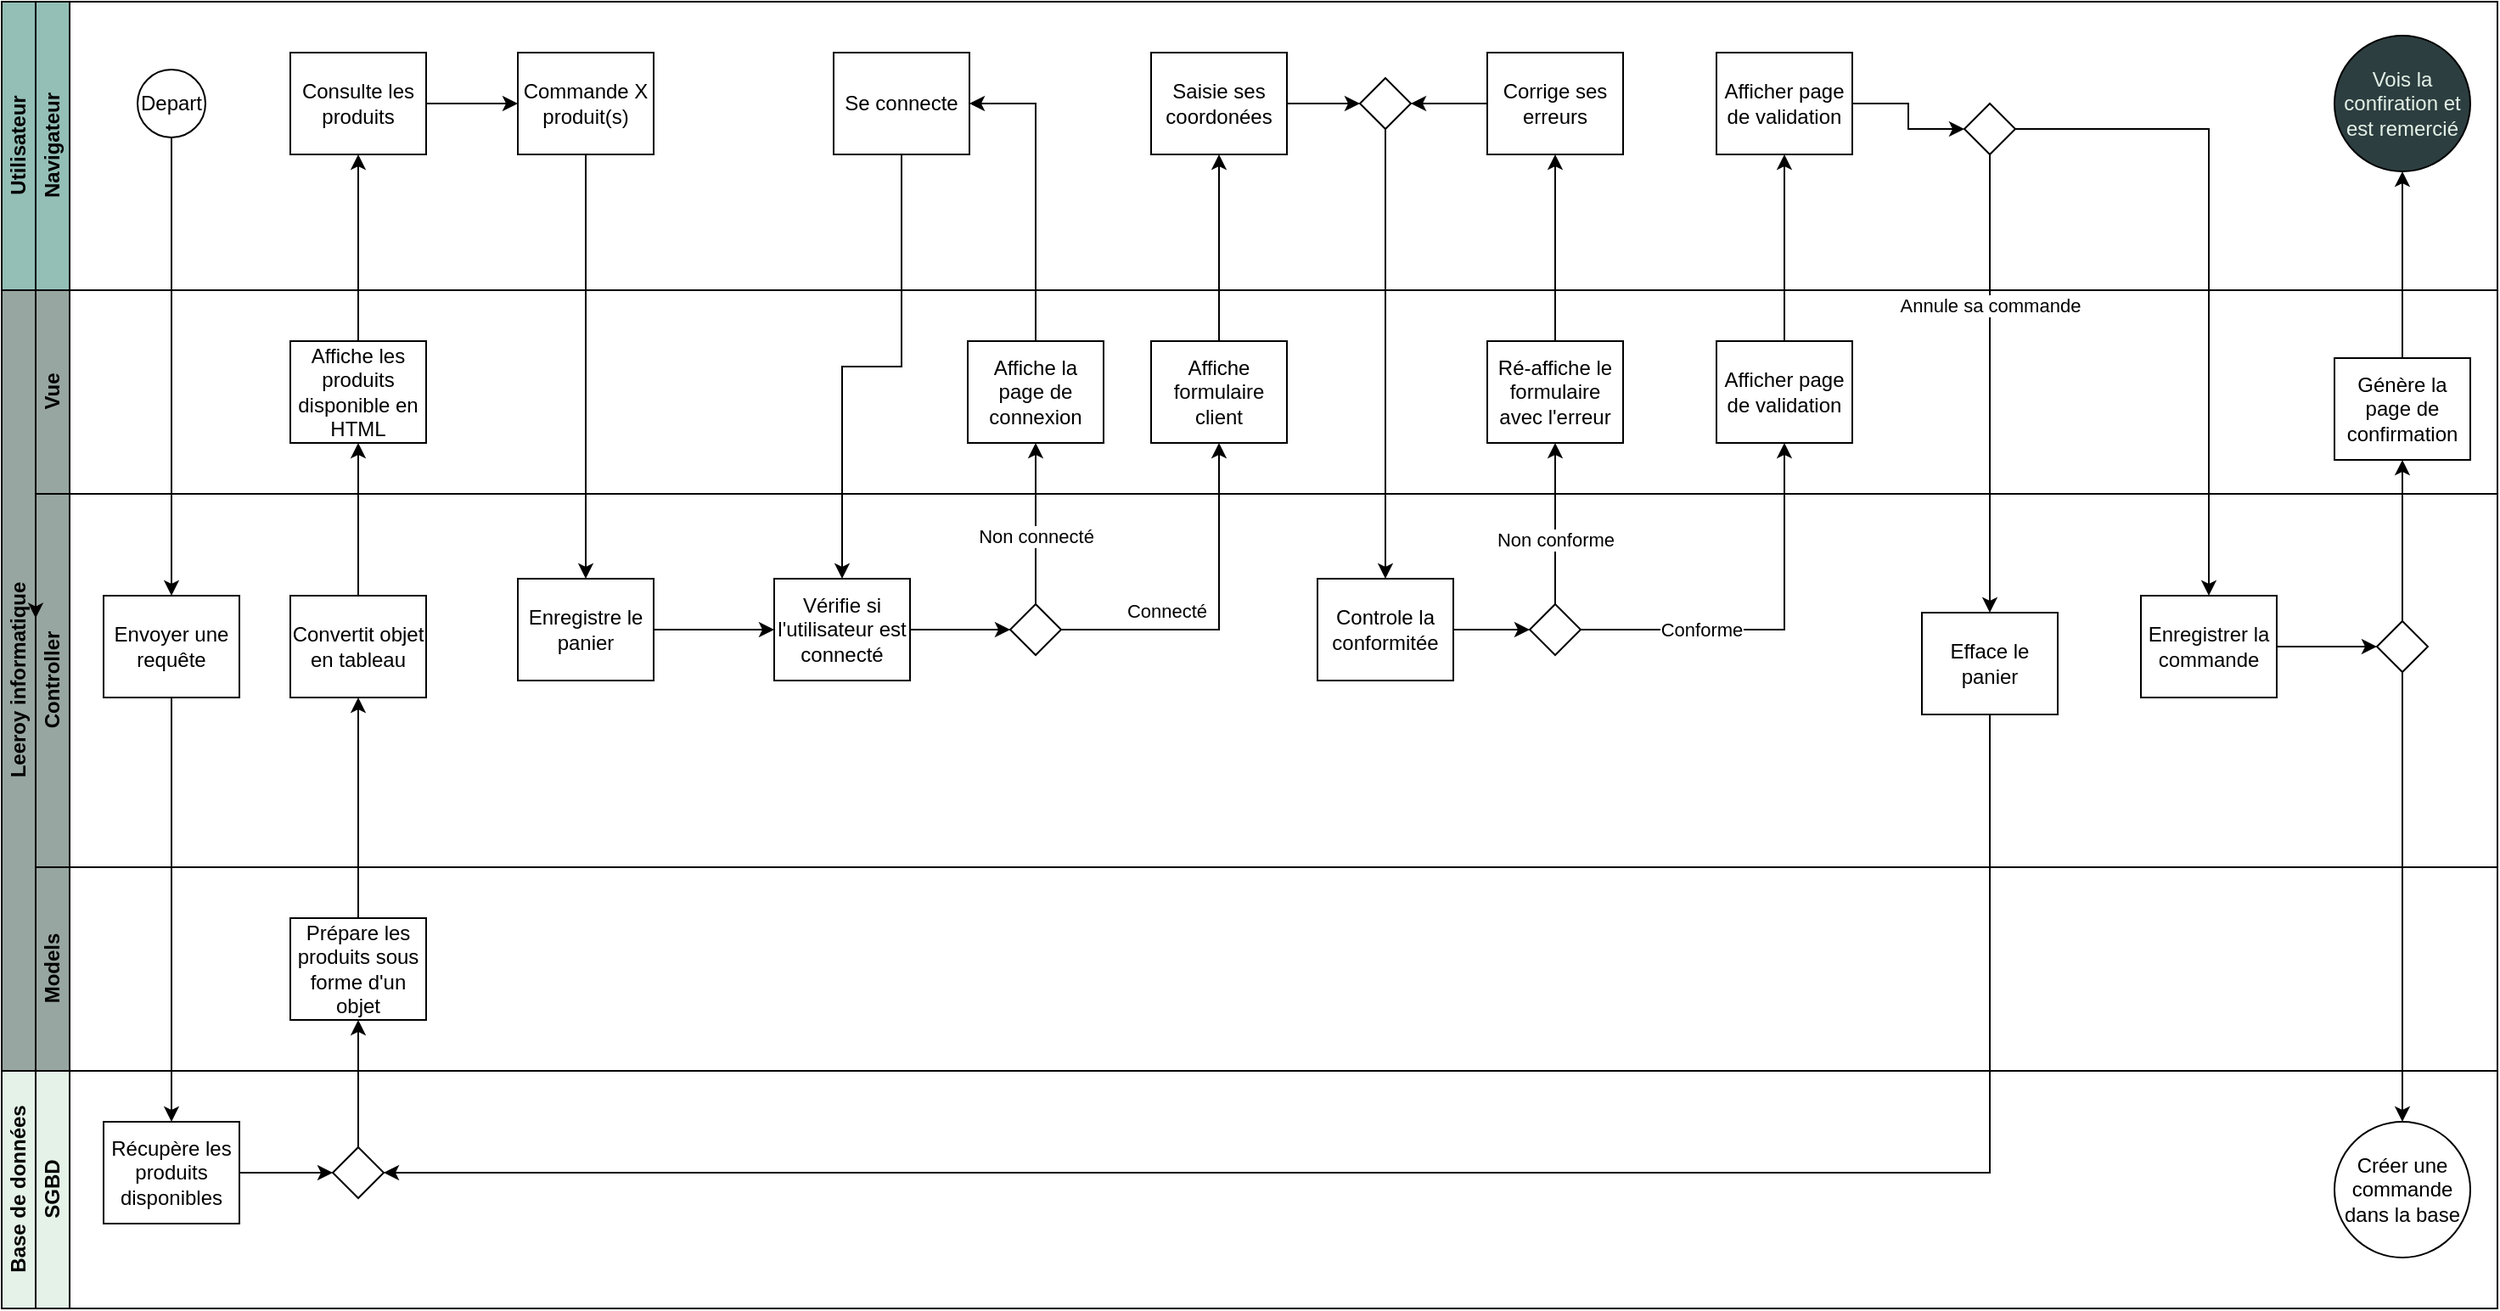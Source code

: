 <mxfile version="24.2.9" type="device" pages="2">
  <diagram id="prtHgNgQTEPvFCAcTncT" name="Utilisation de l&#39;application">
    <mxGraphModel dx="2314" dy="792" grid="1" gridSize="10" guides="1" tooltips="1" connect="1" arrows="1" fold="1" page="1" pageScale="1" pageWidth="827" pageHeight="1169" math="0" shadow="0">
      <root>
        <mxCell id="0" />
        <mxCell id="1" parent="0" />
        <mxCell id="dNxyNK7c78bLwvsdeMH5-19" value="Utilisateur" style="swimlane;html=1;childLayout=stackLayout;resizeParent=1;resizeParentMax=0;horizontal=0;startSize=20;horizontalStack=0;fillColor=#93bfb7;" parent="1" vertex="1">
          <mxGeometry x="70" y="39" width="1470" height="170" as="geometry" />
        </mxCell>
        <mxCell id="dNxyNK7c78bLwvsdeMH5-20" value="Navigateur" style="swimlane;html=1;startSize=20;horizontal=0;fillColor=#93bfb7;" parent="dNxyNK7c78bLwvsdeMH5-19" vertex="1">
          <mxGeometry x="20" width="1450" height="170" as="geometry" />
        </mxCell>
        <mxCell id="qhhqupfQZyrAYyY_Bkdy-48" value="Commande X produit(s)" style="rounded=0;whiteSpace=wrap;html=1;fontFamily=Helvetica;fontSize=12;fontColor=#000000;align=center;" parent="dNxyNK7c78bLwvsdeMH5-20" vertex="1">
          <mxGeometry x="284" y="30" width="80" height="60" as="geometry" />
        </mxCell>
        <mxCell id="dNxyNK7c78bLwvsdeMH5-23" value="Depart" style="ellipse;whiteSpace=wrap;html=1;" parent="dNxyNK7c78bLwvsdeMH5-20" vertex="1">
          <mxGeometry x="60" y="40" width="40" height="40" as="geometry" />
        </mxCell>
        <mxCell id="eh8Jz-UBKYxob1HKyFLW-2" value="Consulte les produits" style="rounded=0;whiteSpace=wrap;html=1;fontFamily=Helvetica;fontSize=12;fontColor=#000000;align=center;" parent="dNxyNK7c78bLwvsdeMH5-20" vertex="1">
          <mxGeometry x="150" y="30" width="80" height="60" as="geometry" />
        </mxCell>
        <mxCell id="eh8Jz-UBKYxob1HKyFLW-4" style="edgeStyle=orthogonalEdgeStyle;rounded=0;orthogonalLoop=1;jettySize=auto;html=1;entryX=0;entryY=0.5;entryDx=0;entryDy=0;exitX=1;exitY=0.5;exitDx=0;exitDy=0;" parent="dNxyNK7c78bLwvsdeMH5-20" source="eh8Jz-UBKYxob1HKyFLW-2" target="qhhqupfQZyrAYyY_Bkdy-48" edge="1">
          <mxGeometry relative="1" as="geometry">
            <mxPoint x="280" y="310" as="sourcePoint" />
            <mxPoint x="280" y="220" as="targetPoint" />
          </mxGeometry>
        </mxCell>
        <mxCell id="m7fyitP-7A23Kn7Wmupg-9" style="edgeStyle=orthogonalEdgeStyle;rounded=0;orthogonalLoop=1;jettySize=auto;html=1;entryX=0;entryY=0.5;entryDx=0;entryDy=0;" edge="1" parent="dNxyNK7c78bLwvsdeMH5-20" source="eh8Jz-UBKYxob1HKyFLW-21" target="m7fyitP-7A23Kn7Wmupg-8">
          <mxGeometry relative="1" as="geometry" />
        </mxCell>
        <mxCell id="eh8Jz-UBKYxob1HKyFLW-21" value="Saisie ses coordonées" style="rounded=0;whiteSpace=wrap;html=1;fontFamily=Helvetica;fontSize=12;fontColor=#000000;align=center;" parent="dNxyNK7c78bLwvsdeMH5-20" vertex="1">
          <mxGeometry x="657" y="30" width="80" height="60" as="geometry" />
        </mxCell>
        <mxCell id="eh8Jz-UBKYxob1HKyFLW-9" value="Se connecte" style="rounded=0;whiteSpace=wrap;html=1;fontFamily=Helvetica;fontSize=12;fontColor=#000000;align=center;" parent="dNxyNK7c78bLwvsdeMH5-20" vertex="1">
          <mxGeometry x="470" y="30" width="80" height="60" as="geometry" />
        </mxCell>
        <mxCell id="m7fyitP-7A23Kn7Wmupg-8" value="" style="rhombus;whiteSpace=wrap;html=1;" vertex="1" parent="dNxyNK7c78bLwvsdeMH5-20">
          <mxGeometry x="780" y="45" width="30" height="30" as="geometry" />
        </mxCell>
        <mxCell id="m7fyitP-7A23Kn7Wmupg-13" style="edgeStyle=orthogonalEdgeStyle;rounded=0;orthogonalLoop=1;jettySize=auto;html=1;entryX=1;entryY=0.5;entryDx=0;entryDy=0;" edge="1" parent="dNxyNK7c78bLwvsdeMH5-20" source="m7fyitP-7A23Kn7Wmupg-11" target="m7fyitP-7A23Kn7Wmupg-8">
          <mxGeometry relative="1" as="geometry" />
        </mxCell>
        <mxCell id="m7fyitP-7A23Kn7Wmupg-11" value="Corrige ses erreurs" style="rounded=0;whiteSpace=wrap;html=1;fontFamily=Helvetica;fontSize=12;fontColor=#000000;align=center;" vertex="1" parent="dNxyNK7c78bLwvsdeMH5-20">
          <mxGeometry x="855" y="30" width="80" height="60" as="geometry" />
        </mxCell>
        <mxCell id="m7fyitP-7A23Kn7Wmupg-21" style="edgeStyle=orthogonalEdgeStyle;rounded=0;orthogonalLoop=1;jettySize=auto;html=1;entryX=0;entryY=0.5;entryDx=0;entryDy=0;" edge="1" parent="dNxyNK7c78bLwvsdeMH5-20" source="m7fyitP-7A23Kn7Wmupg-18" target="m7fyitP-7A23Kn7Wmupg-20">
          <mxGeometry relative="1" as="geometry" />
        </mxCell>
        <mxCell id="m7fyitP-7A23Kn7Wmupg-18" value="Afficher page de validation" style="rounded=0;whiteSpace=wrap;html=1;fontFamily=Helvetica;fontSize=12;fontColor=#000000;align=center;" vertex="1" parent="dNxyNK7c78bLwvsdeMH5-20">
          <mxGeometry x="990" y="30" width="80" height="60" as="geometry" />
        </mxCell>
        <mxCell id="m7fyitP-7A23Kn7Wmupg-20" value="" style="rhombus;whiteSpace=wrap;html=1;" vertex="1" parent="dNxyNK7c78bLwvsdeMH5-20">
          <mxGeometry x="1136" y="60" width="30" height="30" as="geometry" />
        </mxCell>
        <mxCell id="qhhqupfQZyrAYyY_Bkdy-61" value="&lt;font color=&quot;#e4f2e7&quot;&gt;Vois la confiration et est remercié&lt;br&gt;&lt;/font&gt;" style="ellipse;whiteSpace=wrap;html=1;fillColor=#2d3e40;" parent="dNxyNK7c78bLwvsdeMH5-20" vertex="1">
          <mxGeometry x="1354" y="20" width="80" height="80" as="geometry" />
        </mxCell>
        <mxCell id="qhhqupfQZyrAYyY_Bkdy-10" value="Leeroy informatique" style="swimlane;html=1;childLayout=stackLayout;resizeParent=1;resizeParentMax=0;horizontal=0;startSize=20;horizontalStack=0;fillColor=#97a6a0;" parent="1" vertex="1">
          <mxGeometry x="70" y="209" width="1470" height="460" as="geometry" />
        </mxCell>
        <mxCell id="qhhqupfQZyrAYyY_Bkdy-1" value="&lt;div&gt;Vue&lt;/div&gt;" style="swimlane;html=1;startSize=20;horizontal=0;fillColor=#97A6A0;" parent="qhhqupfQZyrAYyY_Bkdy-10" vertex="1">
          <mxGeometry x="20" width="1450" height="120" as="geometry" />
        </mxCell>
        <mxCell id="qhhqupfQZyrAYyY_Bkdy-46" value="Affiche les produits disponible en HTML" style="rounded=0;whiteSpace=wrap;html=1;fontFamily=Helvetica;fontSize=12;fontColor=#000000;align=center;" parent="qhhqupfQZyrAYyY_Bkdy-1" vertex="1">
          <mxGeometry x="150" y="30" width="80" height="60" as="geometry" />
        </mxCell>
        <mxCell id="eh8Jz-UBKYxob1HKyFLW-23" value="Affiche formulaire client" style="rounded=0;whiteSpace=wrap;html=1;fontFamily=Helvetica;fontSize=12;fontColor=#000000;align=center;" parent="qhhqupfQZyrAYyY_Bkdy-1" vertex="1">
          <mxGeometry x="657" y="30" width="80" height="60" as="geometry" />
        </mxCell>
        <mxCell id="C883Q7lBeglxTVEXpG0W-10" value="Affiche la page de connexion" style="rounded=0;whiteSpace=wrap;html=1;fontFamily=Helvetica;fontSize=12;fontColor=#000000;align=center;" vertex="1" parent="qhhqupfQZyrAYyY_Bkdy-1">
          <mxGeometry x="549" y="30" width="80" height="60" as="geometry" />
        </mxCell>
        <mxCell id="m7fyitP-7A23Kn7Wmupg-2" value="Ré-affiche le formulaire avec l&#39;erreur" style="rounded=0;whiteSpace=wrap;html=1;fontFamily=Helvetica;fontSize=12;fontColor=#000000;align=center;" vertex="1" parent="qhhqupfQZyrAYyY_Bkdy-1">
          <mxGeometry x="855" y="30" width="80" height="60" as="geometry" />
        </mxCell>
        <mxCell id="m7fyitP-7A23Kn7Wmupg-15" value="Afficher page de validation" style="rounded=0;whiteSpace=wrap;html=1;fontFamily=Helvetica;fontSize=12;fontColor=#000000;align=center;" vertex="1" parent="qhhqupfQZyrAYyY_Bkdy-1">
          <mxGeometry x="990" y="30" width="80" height="60" as="geometry" />
        </mxCell>
        <mxCell id="qhhqupfQZyrAYyY_Bkdy-11" value="Controller" style="swimlane;html=1;startSize=20;horizontal=0;fillColor=#97A6A0;" parent="qhhqupfQZyrAYyY_Bkdy-10" vertex="1">
          <mxGeometry x="20" y="120" width="1450" height="220" as="geometry" />
        </mxCell>
        <mxCell id="qhhqupfQZyrAYyY_Bkdy-43" value="Convertit objet en tableau" style="rounded=0;whiteSpace=wrap;html=1;fontFamily=Helvetica;fontSize=12;fontColor=#000000;align=center;" parent="qhhqupfQZyrAYyY_Bkdy-11" vertex="1">
          <mxGeometry x="150" y="60" width="80" height="60" as="geometry" />
        </mxCell>
        <mxCell id="m7fyitP-7A23Kn7Wmupg-4" style="edgeStyle=orthogonalEdgeStyle;rounded=0;orthogonalLoop=1;jettySize=auto;html=1;entryX=0;entryY=0.5;entryDx=0;entryDy=0;" edge="1" parent="qhhqupfQZyrAYyY_Bkdy-11" source="qhhqupfQZyrAYyY_Bkdy-151" target="m7fyitP-7A23Kn7Wmupg-3">
          <mxGeometry relative="1" as="geometry" />
        </mxCell>
        <mxCell id="qhhqupfQZyrAYyY_Bkdy-151" value="Controle la conformitée" style="rounded=0;whiteSpace=wrap;html=1;fontFamily=Helvetica;fontSize=12;fontColor=#000000;align=center;" parent="qhhqupfQZyrAYyY_Bkdy-11" vertex="1">
          <mxGeometry x="755" y="50" width="80" height="60" as="geometry" />
        </mxCell>
        <mxCell id="C883Q7lBeglxTVEXpG0W-5" style="edgeStyle=orthogonalEdgeStyle;rounded=0;orthogonalLoop=1;jettySize=auto;html=1;entryX=0;entryY=0.5;entryDx=0;entryDy=0;" edge="1" parent="qhhqupfQZyrAYyY_Bkdy-11" source="eh8Jz-UBKYxob1HKyFLW-19" target="C883Q7lBeglxTVEXpG0W-4">
          <mxGeometry relative="1" as="geometry" />
        </mxCell>
        <mxCell id="eh8Jz-UBKYxob1HKyFLW-19" value="Enregistre le panier" style="rounded=0;whiteSpace=wrap;html=1;fontFamily=Helvetica;fontSize=12;fontColor=#000000;align=center;" parent="qhhqupfQZyrAYyY_Bkdy-11" vertex="1">
          <mxGeometry x="284" y="50" width="80" height="60" as="geometry" />
        </mxCell>
        <mxCell id="C883Q7lBeglxTVEXpG0W-1" value="Envoyer une requête" style="rounded=0;whiteSpace=wrap;html=1;fontFamily=Helvetica;fontSize=12;fontColor=#000000;align=center;" vertex="1" parent="qhhqupfQZyrAYyY_Bkdy-11">
          <mxGeometry x="40" y="60" width="80" height="60" as="geometry" />
        </mxCell>
        <mxCell id="C883Q7lBeglxTVEXpG0W-7" style="edgeStyle=orthogonalEdgeStyle;rounded=0;orthogonalLoop=1;jettySize=auto;html=1;entryX=0;entryY=0.5;entryDx=0;entryDy=0;" edge="1" parent="qhhqupfQZyrAYyY_Bkdy-11" source="C883Q7lBeglxTVEXpG0W-4" target="C883Q7lBeglxTVEXpG0W-6">
          <mxGeometry relative="1" as="geometry" />
        </mxCell>
        <mxCell id="C883Q7lBeglxTVEXpG0W-4" value="Vérifie si l&#39;utilisateur est connecté" style="rounded=0;whiteSpace=wrap;html=1;fontFamily=Helvetica;fontSize=12;fontColor=#000000;align=center;" vertex="1" parent="qhhqupfQZyrAYyY_Bkdy-11">
          <mxGeometry x="435" y="50" width="80" height="60" as="geometry" />
        </mxCell>
        <mxCell id="C883Q7lBeglxTVEXpG0W-6" value="" style="rhombus;whiteSpace=wrap;html=1;" vertex="1" parent="qhhqupfQZyrAYyY_Bkdy-11">
          <mxGeometry x="574" y="65" width="30" height="30" as="geometry" />
        </mxCell>
        <mxCell id="m7fyitP-7A23Kn7Wmupg-3" value="" style="rhombus;whiteSpace=wrap;html=1;" vertex="1" parent="qhhqupfQZyrAYyY_Bkdy-11">
          <mxGeometry x="880" y="65" width="30" height="30" as="geometry" />
        </mxCell>
        <mxCell id="m7fyitP-7A23Kn7Wmupg-22" value="Enregistrer la commande" style="rounded=0;whiteSpace=wrap;html=1;fontFamily=Helvetica;fontSize=12;fontColor=#000000;align=center;" vertex="1" parent="qhhqupfQZyrAYyY_Bkdy-11">
          <mxGeometry x="1240" y="60" width="80" height="60" as="geometry" />
        </mxCell>
        <mxCell id="m7fyitP-7A23Kn7Wmupg-26" value="Efface le panier" style="rounded=0;whiteSpace=wrap;html=1;fontFamily=Helvetica;fontSize=12;fontColor=#000000;align=center;" vertex="1" parent="qhhqupfQZyrAYyY_Bkdy-11">
          <mxGeometry x="1111" y="70" width="80" height="60" as="geometry" />
        </mxCell>
        <mxCell id="qhhqupfQZyrAYyY_Bkdy-37" style="edgeStyle=orthogonalEdgeStyle;rounded=0;orthogonalLoop=1;jettySize=auto;html=1;exitX=0;exitY=0.25;exitDx=0;exitDy=0;entryX=0;entryY=0.333;entryDx=0;entryDy=0;entryPerimeter=0;" parent="qhhqupfQZyrAYyY_Bkdy-10" source="qhhqupfQZyrAYyY_Bkdy-11" target="qhhqupfQZyrAYyY_Bkdy-11" edge="1">
          <mxGeometry relative="1" as="geometry" />
        </mxCell>
        <mxCell id="qhhqupfQZyrAYyY_Bkdy-15" value="Models" style="swimlane;html=1;startSize=20;horizontal=0;fillColor=#97A6A0;" parent="qhhqupfQZyrAYyY_Bkdy-10" vertex="1">
          <mxGeometry x="20" y="340" width="1450" height="120" as="geometry" />
        </mxCell>
        <mxCell id="qhhqupfQZyrAYyY_Bkdy-40" value="Prépare les produits sous forme d&#39;un objet" style="rounded=0;whiteSpace=wrap;html=1;fontFamily=Helvetica;fontSize=12;fontColor=#000000;align=center;" parent="qhhqupfQZyrAYyY_Bkdy-15" vertex="1">
          <mxGeometry x="150" y="30" width="80" height="60" as="geometry" />
        </mxCell>
        <mxCell id="qhhqupfQZyrAYyY_Bkdy-44" value="" style="edgeStyle=orthogonalEdgeStyle;rounded=0;orthogonalLoop=1;jettySize=auto;html=1;" parent="qhhqupfQZyrAYyY_Bkdy-10" source="qhhqupfQZyrAYyY_Bkdy-40" target="qhhqupfQZyrAYyY_Bkdy-43" edge="1">
          <mxGeometry relative="1" as="geometry" />
        </mxCell>
        <mxCell id="qhhqupfQZyrAYyY_Bkdy-47" style="edgeStyle=orthogonalEdgeStyle;rounded=0;orthogonalLoop=1;jettySize=auto;html=1;entryX=0.5;entryY=1;entryDx=0;entryDy=0;" parent="qhhqupfQZyrAYyY_Bkdy-10" source="qhhqupfQZyrAYyY_Bkdy-43" target="qhhqupfQZyrAYyY_Bkdy-46" edge="1">
          <mxGeometry relative="1" as="geometry" />
        </mxCell>
        <mxCell id="C883Q7lBeglxTVEXpG0W-8" style="edgeStyle=orthogonalEdgeStyle;rounded=0;orthogonalLoop=1;jettySize=auto;html=1;entryX=0.5;entryY=1;entryDx=0;entryDy=0;" edge="1" parent="qhhqupfQZyrAYyY_Bkdy-10" source="C883Q7lBeglxTVEXpG0W-6" target="eh8Jz-UBKYxob1HKyFLW-23">
          <mxGeometry relative="1" as="geometry" />
        </mxCell>
        <mxCell id="C883Q7lBeglxTVEXpG0W-9" value="Connecté" style="edgeLabel;html=1;align=center;verticalAlign=middle;resizable=0;points=[];" vertex="1" connectable="0" parent="C883Q7lBeglxTVEXpG0W-8">
          <mxGeometry x="-0.31" y="-1" relative="1" as="geometry">
            <mxPoint x="-8" y="-12" as="offset" />
          </mxGeometry>
        </mxCell>
        <mxCell id="C883Q7lBeglxTVEXpG0W-11" style="edgeStyle=orthogonalEdgeStyle;rounded=0;orthogonalLoop=1;jettySize=auto;html=1;entryX=0.5;entryY=1;entryDx=0;entryDy=0;" edge="1" parent="qhhqupfQZyrAYyY_Bkdy-10" source="C883Q7lBeglxTVEXpG0W-6" target="C883Q7lBeglxTVEXpG0W-10">
          <mxGeometry relative="1" as="geometry" />
        </mxCell>
        <mxCell id="C883Q7lBeglxTVEXpG0W-12" value="Non connecté" style="edgeLabel;html=1;align=center;verticalAlign=middle;resizable=0;points=[];" vertex="1" connectable="0" parent="C883Q7lBeglxTVEXpG0W-11">
          <mxGeometry x="-0.158" relative="1" as="geometry">
            <mxPoint as="offset" />
          </mxGeometry>
        </mxCell>
        <mxCell id="m7fyitP-7A23Kn7Wmupg-7" style="edgeStyle=orthogonalEdgeStyle;rounded=0;orthogonalLoop=1;jettySize=auto;html=1;entryX=0.5;entryY=1;entryDx=0;entryDy=0;" edge="1" parent="qhhqupfQZyrAYyY_Bkdy-10" source="m7fyitP-7A23Kn7Wmupg-3" target="m7fyitP-7A23Kn7Wmupg-2">
          <mxGeometry relative="1" as="geometry" />
        </mxCell>
        <mxCell id="m7fyitP-7A23Kn7Wmupg-14" value="Non conforme" style="edgeLabel;html=1;align=center;verticalAlign=middle;resizable=0;points=[];" vertex="1" connectable="0" parent="m7fyitP-7A23Kn7Wmupg-7">
          <mxGeometry x="-0.2" relative="1" as="geometry">
            <mxPoint as="offset" />
          </mxGeometry>
        </mxCell>
        <mxCell id="m7fyitP-7A23Kn7Wmupg-16" style="edgeStyle=orthogonalEdgeStyle;rounded=0;orthogonalLoop=1;jettySize=auto;html=1;entryX=0.5;entryY=1;entryDx=0;entryDy=0;" edge="1" parent="qhhqupfQZyrAYyY_Bkdy-10" source="m7fyitP-7A23Kn7Wmupg-3" target="m7fyitP-7A23Kn7Wmupg-15">
          <mxGeometry relative="1" as="geometry" />
        </mxCell>
        <mxCell id="m7fyitP-7A23Kn7Wmupg-17" value="Conforme" style="edgeLabel;html=1;align=center;verticalAlign=middle;resizable=0;points=[];" vertex="1" connectable="0" parent="m7fyitP-7A23Kn7Wmupg-16">
          <mxGeometry x="-0.383" relative="1" as="geometry">
            <mxPoint as="offset" />
          </mxGeometry>
        </mxCell>
        <mxCell id="qhhqupfQZyrAYyY_Bkdy-22" value="Base de données" style="swimlane;html=1;childLayout=stackLayout;resizeParent=1;resizeParentMax=0;horizontal=0;startSize=20;horizontalStack=0;fillColor=#e4f2e7;" parent="1" vertex="1">
          <mxGeometry x="70" y="669" width="1470" height="140" as="geometry" />
        </mxCell>
        <mxCell id="qhhqupfQZyrAYyY_Bkdy-30" value="SGBD" style="swimlane;html=1;startSize=20;horizontal=0;fillColor=#E4F2E7;" parent="qhhqupfQZyrAYyY_Bkdy-22" vertex="1">
          <mxGeometry x="20" width="1450" height="140" as="geometry" />
        </mxCell>
        <mxCell id="m7fyitP-7A23Kn7Wmupg-32" style="edgeStyle=orthogonalEdgeStyle;rounded=0;orthogonalLoop=1;jettySize=auto;html=1;entryX=0;entryY=0.5;entryDx=0;entryDy=0;" edge="1" parent="qhhqupfQZyrAYyY_Bkdy-30" source="qhhqupfQZyrAYyY_Bkdy-38" target="m7fyitP-7A23Kn7Wmupg-31">
          <mxGeometry relative="1" as="geometry" />
        </mxCell>
        <mxCell id="qhhqupfQZyrAYyY_Bkdy-38" value="Récupère les produits disponibles" style="rounded=0;whiteSpace=wrap;html=1;fontFamily=Helvetica;fontSize=12;fontColor=#000000;align=center;" parent="qhhqupfQZyrAYyY_Bkdy-30" vertex="1">
          <mxGeometry x="40" y="30" width="80" height="60" as="geometry" />
        </mxCell>
        <mxCell id="m7fyitP-7A23Kn7Wmupg-31" value="" style="rhombus;whiteSpace=wrap;html=1;" vertex="1" parent="qhhqupfQZyrAYyY_Bkdy-30">
          <mxGeometry x="175" y="45" width="30" height="30" as="geometry" />
        </mxCell>
        <mxCell id="eh8Jz-UBKYxob1HKyFLW-18" style="edgeStyle=orthogonalEdgeStyle;rounded=0;orthogonalLoop=1;jettySize=auto;html=1;entryX=0.5;entryY=1;entryDx=0;entryDy=0;" parent="1" source="qhhqupfQZyrAYyY_Bkdy-46" target="eh8Jz-UBKYxob1HKyFLW-2" edge="1">
          <mxGeometry relative="1" as="geometry" />
        </mxCell>
        <mxCell id="eh8Jz-UBKYxob1HKyFLW-20" style="edgeStyle=orthogonalEdgeStyle;rounded=0;orthogonalLoop=1;jettySize=auto;html=1;" parent="1" source="qhhqupfQZyrAYyY_Bkdy-48" target="eh8Jz-UBKYxob1HKyFLW-19" edge="1">
          <mxGeometry relative="1" as="geometry" />
        </mxCell>
        <mxCell id="eh8Jz-UBKYxob1HKyFLW-25" style="edgeStyle=orthogonalEdgeStyle;rounded=0;orthogonalLoop=1;jettySize=auto;html=1;entryX=0.5;entryY=1;entryDx=0;entryDy=0;" parent="1" source="eh8Jz-UBKYxob1HKyFLW-23" target="eh8Jz-UBKYxob1HKyFLW-21" edge="1">
          <mxGeometry relative="1" as="geometry" />
        </mxCell>
        <mxCell id="C883Q7lBeglxTVEXpG0W-2" style="edgeStyle=orthogonalEdgeStyle;rounded=0;orthogonalLoop=1;jettySize=auto;html=1;" edge="1" parent="1" source="dNxyNK7c78bLwvsdeMH5-23" target="C883Q7lBeglxTVEXpG0W-1">
          <mxGeometry relative="1" as="geometry" />
        </mxCell>
        <mxCell id="C883Q7lBeglxTVEXpG0W-3" style="edgeStyle=orthogonalEdgeStyle;rounded=0;orthogonalLoop=1;jettySize=auto;html=1;entryX=0.5;entryY=0;entryDx=0;entryDy=0;" edge="1" parent="1" source="C883Q7lBeglxTVEXpG0W-1" target="qhhqupfQZyrAYyY_Bkdy-38">
          <mxGeometry relative="1" as="geometry" />
        </mxCell>
        <mxCell id="C883Q7lBeglxTVEXpG0W-13" style="edgeStyle=orthogonalEdgeStyle;rounded=0;orthogonalLoop=1;jettySize=auto;html=1;entryX=1;entryY=0.5;entryDx=0;entryDy=0;" edge="1" parent="1" source="C883Q7lBeglxTVEXpG0W-10" target="eh8Jz-UBKYxob1HKyFLW-9">
          <mxGeometry relative="1" as="geometry" />
        </mxCell>
        <mxCell id="m7fyitP-7A23Kn7Wmupg-1" style="edgeStyle=orthogonalEdgeStyle;rounded=0;orthogonalLoop=1;jettySize=auto;html=1;entryX=0.5;entryY=0;entryDx=0;entryDy=0;" edge="1" parent="1" source="eh8Jz-UBKYxob1HKyFLW-9" target="C883Q7lBeglxTVEXpG0W-4">
          <mxGeometry relative="1" as="geometry" />
        </mxCell>
        <mxCell id="m7fyitP-7A23Kn7Wmupg-10" style="edgeStyle=orthogonalEdgeStyle;rounded=0;orthogonalLoop=1;jettySize=auto;html=1;entryX=0.5;entryY=0;entryDx=0;entryDy=0;" edge="1" parent="1" source="m7fyitP-7A23Kn7Wmupg-8" target="qhhqupfQZyrAYyY_Bkdy-151">
          <mxGeometry relative="1" as="geometry" />
        </mxCell>
        <mxCell id="m7fyitP-7A23Kn7Wmupg-12" style="edgeStyle=orthogonalEdgeStyle;rounded=0;orthogonalLoop=1;jettySize=auto;html=1;entryX=0.5;entryY=1;entryDx=0;entryDy=0;" edge="1" parent="1" source="m7fyitP-7A23Kn7Wmupg-2" target="m7fyitP-7A23Kn7Wmupg-11">
          <mxGeometry relative="1" as="geometry" />
        </mxCell>
        <mxCell id="m7fyitP-7A23Kn7Wmupg-19" style="edgeStyle=orthogonalEdgeStyle;rounded=0;orthogonalLoop=1;jettySize=auto;html=1;entryX=0.5;entryY=1;entryDx=0;entryDy=0;" edge="1" parent="1" source="m7fyitP-7A23Kn7Wmupg-15" target="m7fyitP-7A23Kn7Wmupg-18">
          <mxGeometry relative="1" as="geometry" />
        </mxCell>
        <mxCell id="m7fyitP-7A23Kn7Wmupg-25" style="edgeStyle=orthogonalEdgeStyle;rounded=0;orthogonalLoop=1;jettySize=auto;html=1;entryX=0;entryY=0.5;entryDx=0;entryDy=0;" edge="1" parent="1" source="m7fyitP-7A23Kn7Wmupg-22" target="E7iw2AZNS1cUvOjSSK3e-2">
          <mxGeometry relative="1" as="geometry" />
        </mxCell>
        <mxCell id="m7fyitP-7A23Kn7Wmupg-27" style="edgeStyle=orthogonalEdgeStyle;rounded=0;orthogonalLoop=1;jettySize=auto;html=1;entryX=0.5;entryY=0;entryDx=0;entryDy=0;" edge="1" parent="1" source="m7fyitP-7A23Kn7Wmupg-20" target="m7fyitP-7A23Kn7Wmupg-26">
          <mxGeometry relative="1" as="geometry" />
        </mxCell>
        <mxCell id="m7fyitP-7A23Kn7Wmupg-28" value="Annule sa commande" style="edgeLabel;html=1;align=center;verticalAlign=middle;resizable=0;points=[];" vertex="1" connectable="0" parent="m7fyitP-7A23Kn7Wmupg-27">
          <mxGeometry x="-0.345" relative="1" as="geometry">
            <mxPoint as="offset" />
          </mxGeometry>
        </mxCell>
        <mxCell id="m7fyitP-7A23Kn7Wmupg-33" style="edgeStyle=orthogonalEdgeStyle;rounded=0;orthogonalLoop=1;jettySize=auto;html=1;entryX=0.5;entryY=1;entryDx=0;entryDy=0;" edge="1" parent="1" source="m7fyitP-7A23Kn7Wmupg-31" target="qhhqupfQZyrAYyY_Bkdy-40">
          <mxGeometry relative="1" as="geometry" />
        </mxCell>
        <mxCell id="m7fyitP-7A23Kn7Wmupg-34" style="edgeStyle=orthogonalEdgeStyle;rounded=0;orthogonalLoop=1;jettySize=auto;html=1;entryX=1;entryY=0.5;entryDx=0;entryDy=0;" edge="1" parent="1" source="m7fyitP-7A23Kn7Wmupg-26" target="m7fyitP-7A23Kn7Wmupg-31">
          <mxGeometry relative="1" as="geometry">
            <Array as="points">
              <mxPoint x="1241" y="729" />
            </Array>
          </mxGeometry>
        </mxCell>
        <mxCell id="m7fyitP-7A23Kn7Wmupg-35" style="edgeStyle=orthogonalEdgeStyle;rounded=0;orthogonalLoop=1;jettySize=auto;html=1;" edge="1" parent="1" source="m7fyitP-7A23Kn7Wmupg-20" target="m7fyitP-7A23Kn7Wmupg-22">
          <mxGeometry relative="1" as="geometry" />
        </mxCell>
        <mxCell id="qhhqupfQZyrAYyY_Bkdy-73" value="Génère la page de confirmation" style="rounded=0;whiteSpace=wrap;html=1;fontFamily=Helvetica;fontSize=12;fontColor=#000000;align=center;" parent="1" vertex="1">
          <mxGeometry x="1444" y="249" width="80" height="60" as="geometry" />
        </mxCell>
        <mxCell id="E7iw2AZNS1cUvOjSSK3e-2" value="" style="rhombus;whiteSpace=wrap;html=1;" parent="1" vertex="1">
          <mxGeometry x="1469" y="404" width="30" height="30" as="geometry" />
        </mxCell>
        <mxCell id="E7iw2AZNS1cUvOjSSK3e-4" style="edgeStyle=orthogonalEdgeStyle;rounded=0;orthogonalLoop=1;jettySize=auto;html=1;entryX=0.5;entryY=1;entryDx=0;entryDy=0;" parent="1" source="E7iw2AZNS1cUvOjSSK3e-2" target="qhhqupfQZyrAYyY_Bkdy-73" edge="1">
          <mxGeometry relative="1" as="geometry" />
        </mxCell>
        <mxCell id="qhhqupfQZyrAYyY_Bkdy-77" style="edgeStyle=orthogonalEdgeStyle;rounded=0;orthogonalLoop=1;jettySize=auto;html=1;entryX=0.5;entryY=1;entryDx=0;entryDy=0;" parent="1" source="qhhqupfQZyrAYyY_Bkdy-73" target="qhhqupfQZyrAYyY_Bkdy-61" edge="1">
          <mxGeometry relative="1" as="geometry">
            <mxPoint x="1094" y="259" as="targetPoint" />
          </mxGeometry>
        </mxCell>
        <mxCell id="qhhqupfQZyrAYyY_Bkdy-191" value="Créer une commande dans la base" style="ellipse;whiteSpace=wrap;html=1;" parent="1" vertex="1">
          <mxGeometry x="1444" y="699" width="80" height="80" as="geometry" />
        </mxCell>
        <mxCell id="E7iw2AZNS1cUvOjSSK3e-6" style="edgeStyle=orthogonalEdgeStyle;rounded=0;orthogonalLoop=1;jettySize=auto;html=1;entryX=0.5;entryY=0;entryDx=0;entryDy=0;" parent="1" source="E7iw2AZNS1cUvOjSSK3e-2" target="qhhqupfQZyrAYyY_Bkdy-191" edge="1">
          <mxGeometry relative="1" as="geometry" />
        </mxCell>
      </root>
    </mxGraphModel>
  </diagram>
  <diagram id="eIj0XuvaNej8OMP5Ok3q" name="Consultatiuon d&#39;une page">
    <mxGraphModel dx="2314" dy="792" grid="1" gridSize="10" guides="1" tooltips="1" connect="1" arrows="1" fold="1" page="1" pageScale="1" pageWidth="1169" pageHeight="827" math="0" shadow="0">
      <root>
        <mxCell id="0" />
        <mxCell id="1" parent="0" />
        <mxCell id="RHSSwKCzxG4m3-yYmO0F-1" value="Utilisateur" style="swimlane;html=1;childLayout=stackLayout;resizeParent=1;resizeParentMax=0;horizontal=0;startSize=20;horizontalStack=0;fillColor=#93bfb7;" parent="1" vertex="1">
          <mxGeometry x="70" y="10" width="970" height="120" as="geometry" />
        </mxCell>
        <mxCell id="RHSSwKCzxG4m3-yYmO0F-2" value="Navigateur" style="swimlane;html=1;startSize=20;horizontal=0;fillColor=#93bfb7;" parent="RHSSwKCzxG4m3-yYmO0F-1" vertex="1">
          <mxGeometry x="20" width="950" height="120" as="geometry" />
        </mxCell>
        <mxCell id="RHSSwKCzxG4m3-yYmO0F-3" value="&lt;font color=&quot;#e4f2e7&quot;&gt;Vois la page&lt;br&gt;&lt;/font&gt;" style="ellipse;whiteSpace=wrap;html=1;fillColor=#2d3e40;" parent="RHSSwKCzxG4m3-yYmO0F-2" vertex="1">
          <mxGeometry x="860" y="10" width="80" height="80" as="geometry" />
        </mxCell>
        <mxCell id="ifs91l7yXh02rl6kVWBK-6" style="edgeStyle=orthogonalEdgeStyle;rounded=0;orthogonalLoop=1;jettySize=auto;html=1;entryX=0;entryY=0.5;entryDx=0;entryDy=0;" edge="1" parent="RHSSwKCzxG4m3-yYmO0F-2" source="RHSSwKCzxG4m3-yYmO0F-6" target="ifs91l7yXh02rl6kVWBK-5">
          <mxGeometry relative="1" as="geometry" />
        </mxCell>
        <mxCell id="RHSSwKCzxG4m3-yYmO0F-6" value="Consulte une page" style="ellipse;whiteSpace=wrap;html=1;" parent="RHSSwKCzxG4m3-yYmO0F-2" vertex="1">
          <mxGeometry x="45" y="20" width="70" height="70" as="geometry" />
        </mxCell>
        <mxCell id="ifs91l7yXh02rl6kVWBK-23" style="edgeStyle=orthogonalEdgeStyle;rounded=0;orthogonalLoop=1;jettySize=auto;html=1;entryX=1;entryY=0.5;entryDx=0;entryDy=0;" edge="1" parent="RHSSwKCzxG4m3-yYmO0F-2" source="JWNAKSJ6hPtOCbzQG5Ka-30" target="ifs91l7yXh02rl6kVWBK-5">
          <mxGeometry relative="1" as="geometry" />
        </mxCell>
        <mxCell id="JWNAKSJ6hPtOCbzQG5Ka-30" value="Vois la page d&#39;erreur et le lien vers l&#39;accueil" style="rounded=0;whiteSpace=wrap;html=1;fontFamily=Helvetica;fontSize=12;fontColor=#000000;align=center;" parent="RHSSwKCzxG4m3-yYmO0F-2" vertex="1">
          <mxGeometry x="405" y="10" width="180" height="60" as="geometry" />
        </mxCell>
        <mxCell id="ifs91l7yXh02rl6kVWBK-5" value="" style="rhombus;whiteSpace=wrap;html=1;" vertex="1" parent="RHSSwKCzxG4m3-yYmO0F-2">
          <mxGeometry x="160" y="40" width="30" height="30" as="geometry" />
        </mxCell>
        <mxCell id="RHSSwKCzxG4m3-yYmO0F-13" value="Leeroy informatique" style="swimlane;html=1;childLayout=stackLayout;resizeParent=1;resizeParentMax=0;horizontal=0;startSize=20;horizontalStack=0;fillColor=#97a6a0;" parent="1" vertex="1">
          <mxGeometry x="70" y="130" width="970" height="460" as="geometry" />
        </mxCell>
        <mxCell id="RHSSwKCzxG4m3-yYmO0F-14" value="&lt;div&gt;Vue&lt;/div&gt;" style="swimlane;html=1;startSize=20;horizontal=0;fillColor=#97A6A0;" parent="RHSSwKCzxG4m3-yYmO0F-13" vertex="1">
          <mxGeometry x="20" width="950" height="120" as="geometry" />
        </mxCell>
        <mxCell id="ifs91l7yXh02rl6kVWBK-21" style="edgeStyle=orthogonalEdgeStyle;rounded=0;orthogonalLoop=1;jettySize=auto;html=1;entryX=0;entryY=0.5;entryDx=0;entryDy=0;" edge="1" parent="RHSSwKCzxG4m3-yYmO0F-14" source="JWNAKSJ6hPtOCbzQG5Ka-11" target="RHSSwKCzxG4m3-yYmO0F-23">
          <mxGeometry relative="1" as="geometry" />
        </mxCell>
        <mxCell id="JWNAKSJ6hPtOCbzQG5Ka-11" value="Créer vue page 404" style="rounded=0;whiteSpace=wrap;html=1;fontFamily=Helvetica;fontSize=12;fontColor=#000000;align=center;" parent="RHSSwKCzxG4m3-yYmO0F-14" vertex="1">
          <mxGeometry x="240" y="30" width="80" height="60" as="geometry" />
        </mxCell>
        <mxCell id="ifs91l7yXh02rl6kVWBK-22" style="edgeStyle=orthogonalEdgeStyle;rounded=0;orthogonalLoop=1;jettySize=auto;html=1;entryX=1;entryY=0.5;entryDx=0;entryDy=0;" edge="1" parent="RHSSwKCzxG4m3-yYmO0F-14" source="JWNAKSJ6hPtOCbzQG5Ka-23" target="RHSSwKCzxG4m3-yYmO0F-23">
          <mxGeometry relative="1" as="geometry" />
        </mxCell>
        <mxCell id="JWNAKSJ6hPtOCbzQG5Ka-23" value="Créer une page 403" style="rounded=0;whiteSpace=wrap;html=1;fontFamily=Helvetica;fontSize=12;fontColor=#000000;align=center;" parent="RHSSwKCzxG4m3-yYmO0F-14" vertex="1">
          <mxGeometry x="718" y="20" width="80" height="60" as="geometry" />
        </mxCell>
        <mxCell id="RHSSwKCzxG4m3-yYmO0F-23" value="" style="rhombus;whiteSpace=wrap;html=1;" parent="RHSSwKCzxG4m3-yYmO0F-14" vertex="1">
          <mxGeometry x="490" y="10" width="30" height="30" as="geometry" />
        </mxCell>
        <mxCell id="RHSSwKCzxG4m3-yYmO0F-18" value="Controller" style="swimlane;html=1;startSize=20;horizontal=0;fillColor=#97A6A0;" parent="RHSSwKCzxG4m3-yYmO0F-13" vertex="1">
          <mxGeometry x="20" y="120" width="950" height="220" as="geometry" />
        </mxCell>
        <mxCell id="ifs91l7yXh02rl6kVWBK-3" value="" style="edgeStyle=orthogonalEdgeStyle;rounded=0;orthogonalLoop=1;jettySize=auto;html=1;" edge="1" parent="RHSSwKCzxG4m3-yYmO0F-18" source="JWNAKSJ6hPtOCbzQG5Ka-5" target="JWNAKSJ6hPtOCbzQG5Ka-7">
          <mxGeometry relative="1" as="geometry" />
        </mxCell>
        <mxCell id="JWNAKSJ6hPtOCbzQG5Ka-5" value="Vérifie si existe" style="rounded=0;whiteSpace=wrap;html=1;fontFamily=Helvetica;fontSize=12;fontColor=#000000;align=center;" parent="RHSSwKCzxG4m3-yYmO0F-18" vertex="1">
          <mxGeometry x="40" y="24" width="80" height="60" as="geometry" />
        </mxCell>
        <mxCell id="JWNAKSJ6hPtOCbzQG5Ka-7" value="" style="rhombus;whiteSpace=wrap;html=1;" parent="RHSSwKCzxG4m3-yYmO0F-18" vertex="1">
          <mxGeometry x="65" y="110" width="30" height="30" as="geometry" />
        </mxCell>
        <mxCell id="ifs91l7yXh02rl6kVWBK-24" style="edgeStyle=orthogonalEdgeStyle;rounded=0;orthogonalLoop=1;jettySize=auto;html=1;entryX=0;entryY=0.5;entryDx=0;entryDy=0;" edge="1" parent="RHSSwKCzxG4m3-yYmO0F-18" source="JWNAKSJ6hPtOCbzQG5Ka-18" target="JWNAKSJ6hPtOCbzQG5Ka-20">
          <mxGeometry relative="1" as="geometry" />
        </mxCell>
        <mxCell id="JWNAKSJ6hPtOCbzQG5Ka-18" value="Vérifie les droits d&#39;accès" style="rounded=0;whiteSpace=wrap;html=1;fontFamily=Helvetica;fontSize=12;fontColor=#000000;align=center;" parent="RHSSwKCzxG4m3-yYmO0F-18" vertex="1">
          <mxGeometry x="455" y="55" width="80" height="60" as="geometry" />
        </mxCell>
        <mxCell id="JWNAKSJ6hPtOCbzQG5Ka-20" value="" style="rhombus;whiteSpace=wrap;html=1;" parent="RHSSwKCzxG4m3-yYmO0F-18" vertex="1">
          <mxGeometry x="743" y="55" width="30" height="30" as="geometry" />
        </mxCell>
        <mxCell id="RHSSwKCzxG4m3-yYmO0F-25" style="edgeStyle=orthogonalEdgeStyle;rounded=0;orthogonalLoop=1;jettySize=auto;html=1;exitX=0;exitY=0.25;exitDx=0;exitDy=0;entryX=0;entryY=0.333;entryDx=0;entryDy=0;entryPerimeter=0;" parent="RHSSwKCzxG4m3-yYmO0F-13" source="RHSSwKCzxG4m3-yYmO0F-18" target="RHSSwKCzxG4m3-yYmO0F-18" edge="1">
          <mxGeometry relative="1" as="geometry" />
        </mxCell>
        <mxCell id="RHSSwKCzxG4m3-yYmO0F-26" value="Models" style="swimlane;html=1;startSize=20;horizontal=0;fillColor=#97A6A0;" parent="RHSSwKCzxG4m3-yYmO0F-13" vertex="1">
          <mxGeometry x="20" y="340" width="950" height="120" as="geometry" />
        </mxCell>
        <mxCell id="ifs91l7yXh02rl6kVWBK-13" value="Créer l&#39;utilisateur avec ses droits" style="rounded=0;whiteSpace=wrap;html=1;fontFamily=Helvetica;fontSize=12;fontColor=#000000;align=center;" vertex="1" parent="RHSSwKCzxG4m3-yYmO0F-26">
          <mxGeometry x="455" y="20" width="80" height="60" as="geometry" />
        </mxCell>
        <mxCell id="JWNAKSJ6hPtOCbzQG5Ka-24" style="edgeStyle=orthogonalEdgeStyle;rounded=0;orthogonalLoop=1;jettySize=auto;html=1;entryX=0.5;entryY=1;entryDx=0;entryDy=0;" parent="RHSSwKCzxG4m3-yYmO0F-13" source="JWNAKSJ6hPtOCbzQG5Ka-20" target="JWNAKSJ6hPtOCbzQG5Ka-23" edge="1">
          <mxGeometry relative="1" as="geometry" />
        </mxCell>
        <mxCell id="JWNAKSJ6hPtOCbzQG5Ka-28" value="N&#39;a pas les droits" style="edgeLabel;html=1;align=center;verticalAlign=middle;resizable=0;points=[];" parent="JWNAKSJ6hPtOCbzQG5Ka-24" vertex="1" connectable="0">
          <mxGeometry x="-0.221" y="-1" relative="1" as="geometry">
            <mxPoint as="offset" />
          </mxGeometry>
        </mxCell>
        <mxCell id="ifs91l7yXh02rl6kVWBK-8" style="edgeStyle=orthogonalEdgeStyle;rounded=0;orthogonalLoop=1;jettySize=auto;html=1;entryX=0.5;entryY=1;entryDx=0;entryDy=0;" edge="1" parent="RHSSwKCzxG4m3-yYmO0F-13" source="JWNAKSJ6hPtOCbzQG5Ka-7" target="JWNAKSJ6hPtOCbzQG5Ka-11">
          <mxGeometry relative="1" as="geometry" />
        </mxCell>
        <mxCell id="ifs91l7yXh02rl6kVWBK-9" value="Existe pas" style="edgeLabel;html=1;align=center;verticalAlign=middle;resizable=0;points=[];" vertex="1" connectable="0" parent="ifs91l7yXh02rl6kVWBK-8">
          <mxGeometry x="-0.71" y="3" relative="1" as="geometry">
            <mxPoint as="offset" />
          </mxGeometry>
        </mxCell>
        <mxCell id="ifs91l7yXh02rl6kVWBK-17" style="edgeStyle=orthogonalEdgeStyle;rounded=0;orthogonalLoop=1;jettySize=auto;html=1;entryX=0.5;entryY=1;entryDx=0;entryDy=0;" edge="1" parent="RHSSwKCzxG4m3-yYmO0F-13" source="ifs91l7yXh02rl6kVWBK-13" target="JWNAKSJ6hPtOCbzQG5Ka-18">
          <mxGeometry relative="1" as="geometry" />
        </mxCell>
        <mxCell id="RHSSwKCzxG4m3-yYmO0F-32" value="Base de données" style="swimlane;html=1;childLayout=stackLayout;resizeParent=1;resizeParentMax=0;horizontal=0;startSize=20;horizontalStack=0;fillColor=#e4f2e7;" parent="1" vertex="1">
          <mxGeometry x="70" y="590" width="970" height="140" as="geometry" />
        </mxCell>
        <mxCell id="RHSSwKCzxG4m3-yYmO0F-33" value="SGBD" style="swimlane;html=1;startSize=20;horizontal=0;fillColor=#E4F2E7;" parent="RHSSwKCzxG4m3-yYmO0F-32" vertex="1">
          <mxGeometry x="20" width="950" height="140" as="geometry" />
        </mxCell>
        <mxCell id="RHSSwKCzxG4m3-yYmO0F-34" value="Récupère les droits d&#39;utilisateurs" style="rounded=0;whiteSpace=wrap;html=1;fontFamily=Helvetica;fontSize=12;fontColor=#000000;align=center;" parent="RHSSwKCzxG4m3-yYmO0F-33" vertex="1">
          <mxGeometry x="330" y="30" width="80" height="60" as="geometry" />
        </mxCell>
        <mxCell id="JWNAKSJ6hPtOCbzQG5Ka-27" style="edgeStyle=orthogonalEdgeStyle;rounded=0;orthogonalLoop=1;jettySize=auto;html=1;" parent="1" source="JWNAKSJ6hPtOCbzQG5Ka-20" target="RHSSwKCzxG4m3-yYmO0F-3" edge="1">
          <mxGeometry relative="1" as="geometry" />
        </mxCell>
        <mxCell id="JWNAKSJ6hPtOCbzQG5Ka-29" value="À les droits" style="edgeLabel;html=1;align=center;verticalAlign=middle;resizable=0;points=[];" parent="JWNAKSJ6hPtOCbzQG5Ka-27" vertex="1" connectable="0">
          <mxGeometry x="-0.666" relative="1" as="geometry">
            <mxPoint as="offset" />
          </mxGeometry>
        </mxCell>
        <mxCell id="ifs91l7yXh02rl6kVWBK-7" style="edgeStyle=orthogonalEdgeStyle;rounded=0;orthogonalLoop=1;jettySize=auto;html=1;" edge="1" parent="1" source="ifs91l7yXh02rl6kVWBK-5" target="JWNAKSJ6hPtOCbzQG5Ka-5">
          <mxGeometry relative="1" as="geometry">
            <Array as="points">
              <mxPoint x="265" y="150" />
              <mxPoint x="170" y="150" />
            </Array>
          </mxGeometry>
        </mxCell>
        <mxCell id="ifs91l7yXh02rl6kVWBK-14" style="edgeStyle=orthogonalEdgeStyle;rounded=0;orthogonalLoop=1;jettySize=auto;html=1;entryX=0.5;entryY=1;entryDx=0;entryDy=0;" edge="1" parent="1" source="RHSSwKCzxG4m3-yYmO0F-34" target="ifs91l7yXh02rl6kVWBK-13">
          <mxGeometry relative="1" as="geometry" />
        </mxCell>
        <mxCell id="ifs91l7yXh02rl6kVWBK-15" style="edgeStyle=orthogonalEdgeStyle;rounded=0;orthogonalLoop=1;jettySize=auto;html=1;entryX=0.5;entryY=0;entryDx=0;entryDy=0;" edge="1" parent="1" source="JWNAKSJ6hPtOCbzQG5Ka-7" target="RHSSwKCzxG4m3-yYmO0F-34">
          <mxGeometry relative="1" as="geometry">
            <Array as="points">
              <mxPoint x="170" y="540" />
              <mxPoint x="460" y="540" />
            </Array>
          </mxGeometry>
        </mxCell>
        <mxCell id="ifs91l7yXh02rl6kVWBK-16" value="Existe" style="edgeLabel;html=1;align=center;verticalAlign=middle;resizable=0;points=[];" vertex="1" connectable="0" parent="ifs91l7yXh02rl6kVWBK-15">
          <mxGeometry x="-0.842" y="-2" relative="1" as="geometry">
            <mxPoint as="offset" />
          </mxGeometry>
        </mxCell>
        <mxCell id="ifs91l7yXh02rl6kVWBK-20" style="edgeStyle=orthogonalEdgeStyle;rounded=0;orthogonalLoop=1;jettySize=auto;html=1;entryX=0.554;entryY=1.023;entryDx=0;entryDy=0;entryPerimeter=0;" edge="1" parent="1" source="RHSSwKCzxG4m3-yYmO0F-23" target="JWNAKSJ6hPtOCbzQG5Ka-30">
          <mxGeometry relative="1" as="geometry" />
        </mxCell>
      </root>
    </mxGraphModel>
  </diagram>
</mxfile>
